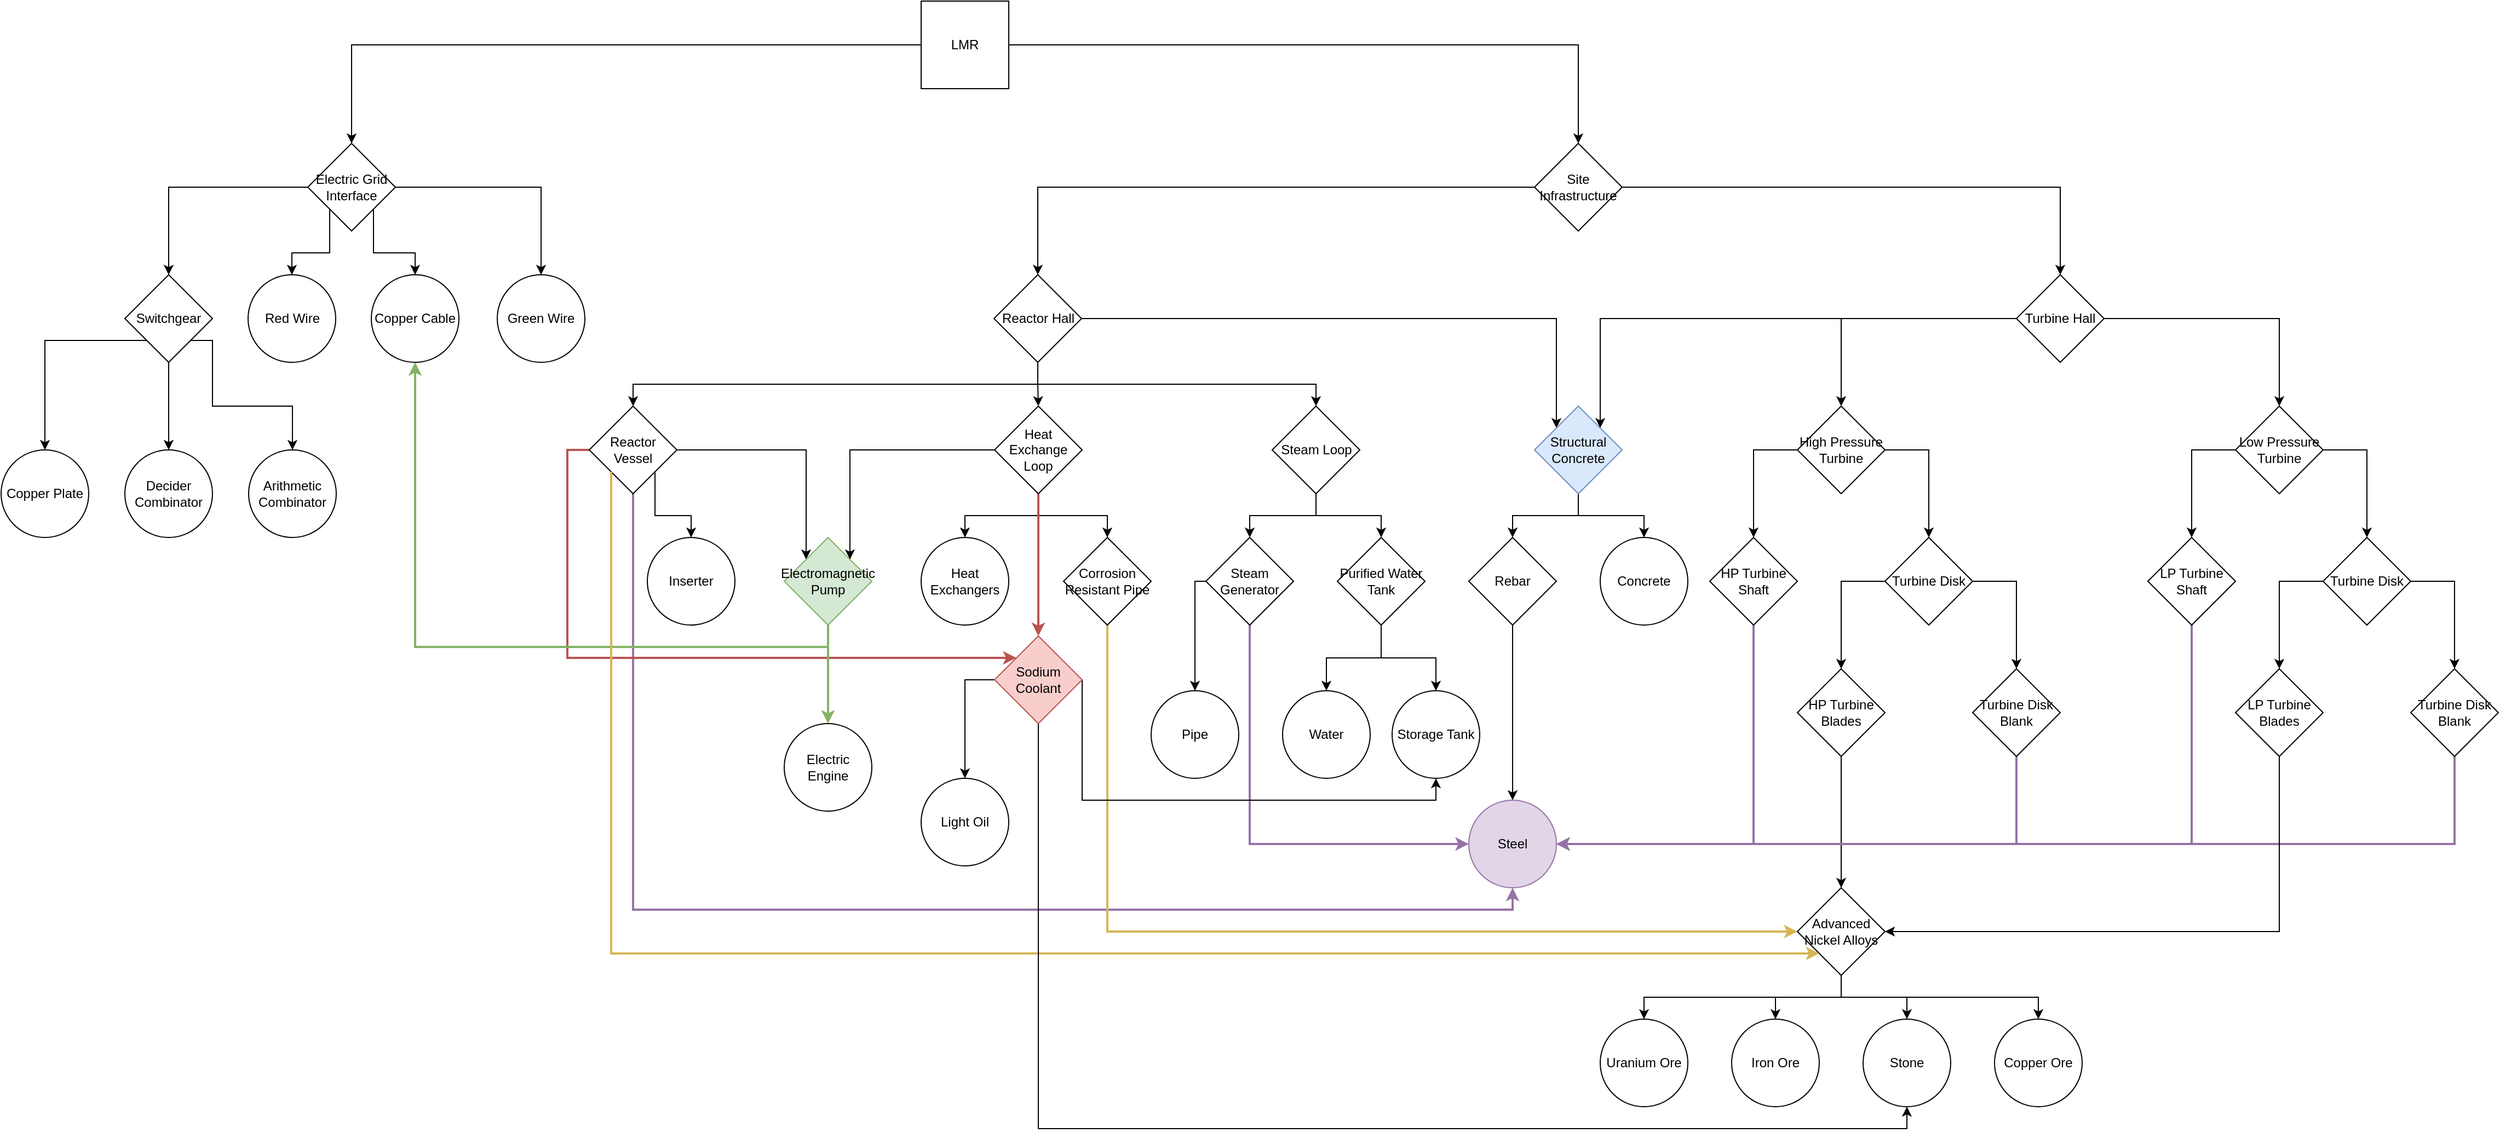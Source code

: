 <mxfile version="12.3.3" type="device" pages="1"><diagram id="UI7SyKGxKhyKQrscj81h" name="Page-1"><mxGraphModel dx="1592" dy="756" grid="1" gridSize="10" guides="1" tooltips="1" connect="1" arrows="1" fold="1" page="1" pageScale="1" pageWidth="850" pageHeight="1100" math="0" shadow="0"><root><mxCell id="0"/><mxCell id="1" parent="0"/><mxCell id="hFBdTby-wn61ELlSLy2C-46" style="edgeStyle=orthogonalEdgeStyle;rounded=0;orthogonalLoop=1;jettySize=auto;html=1;exitX=0;exitY=0.5;exitDx=0;exitDy=0;entryX=0.5;entryY=0;entryDx=0;entryDy=0;" parent="1" source="hFBdTby-wn61ELlSLy2C-1" target="hFBdTby-wn61ELlSLy2C-2" edge="1"><mxGeometry relative="1" as="geometry"/></mxCell><mxCell id="vLYxdxYtqHefEsJq_qMM-1" style="edgeStyle=orthogonalEdgeStyle;rounded=0;orthogonalLoop=1;jettySize=auto;html=1;exitX=1;exitY=0.5;exitDx=0;exitDy=0;entryX=0.5;entryY=0;entryDx=0;entryDy=0;" edge="1" parent="1" source="hFBdTby-wn61ELlSLy2C-1" target="hFBdTby-wn61ELlSLy2C-3"><mxGeometry relative="1" as="geometry"/></mxCell><mxCell id="hFBdTby-wn61ELlSLy2C-1" value="LMR" style="whiteSpace=wrap;html=1;aspect=fixed;" parent="1" vertex="1"><mxGeometry x="320" y="70" width="80" height="80" as="geometry"/></mxCell><mxCell id="hFBdTby-wn61ELlSLy2C-2" value="Electric Grid Interface" style="rhombus;whiteSpace=wrap;html=1;" parent="1" vertex="1"><mxGeometry x="-240" y="200" width="80" height="80" as="geometry"/></mxCell><mxCell id="hFBdTby-wn61ELlSLy2C-47" style="edgeStyle=orthogonalEdgeStyle;rounded=0;orthogonalLoop=1;jettySize=auto;html=1;exitX=1;exitY=0.5;exitDx=0;exitDy=0;entryX=0.5;entryY=0;entryDx=0;entryDy=0;" parent="1" source="hFBdTby-wn61ELlSLy2C-3" target="hFBdTby-wn61ELlSLy2C-5" edge="1"><mxGeometry relative="1" as="geometry"/></mxCell><mxCell id="vLYxdxYtqHefEsJq_qMM-2" style="edgeStyle=orthogonalEdgeStyle;rounded=0;orthogonalLoop=1;jettySize=auto;html=1;exitX=0;exitY=0.5;exitDx=0;exitDy=0;entryX=0.5;entryY=0;entryDx=0;entryDy=0;" edge="1" parent="1" source="hFBdTby-wn61ELlSLy2C-3" target="hFBdTby-wn61ELlSLy2C-4"><mxGeometry relative="1" as="geometry"/></mxCell><mxCell id="hFBdTby-wn61ELlSLy2C-3" value="Site Infrastructure" style="rhombus;whiteSpace=wrap;html=1;" parent="1" vertex="1"><mxGeometry x="880" y="200" width="80" height="80" as="geometry"/></mxCell><mxCell id="hFBdTby-wn61ELlSLy2C-126" style="edgeStyle=orthogonalEdgeStyle;rounded=0;orthogonalLoop=1;jettySize=auto;html=1;exitX=1;exitY=0.5;exitDx=0;exitDy=0;entryX=0;entryY=0;entryDx=0;entryDy=0;strokeWidth=1;" parent="1" source="hFBdTby-wn61ELlSLy2C-4" target="hFBdTby-wn61ELlSLy2C-60" edge="1"><mxGeometry relative="1" as="geometry"/></mxCell><mxCell id="hFBdTby-wn61ELlSLy2C-131" style="edgeStyle=orthogonalEdgeStyle;rounded=0;orthogonalLoop=1;jettySize=auto;html=1;exitX=0.5;exitY=1;exitDx=0;exitDy=0;strokeWidth=1;entryX=0.5;entryY=0;entryDx=0;entryDy=0;" parent="1" source="hFBdTby-wn61ELlSLy2C-4" target="hFBdTby-wn61ELlSLy2C-8" edge="1"><mxGeometry relative="1" as="geometry"><mxPoint x="650" y="441" as="targetPoint"/></mxGeometry></mxCell><mxCell id="hFBdTby-wn61ELlSLy2C-134" style="edgeStyle=orthogonalEdgeStyle;rounded=0;orthogonalLoop=1;jettySize=auto;html=1;exitX=0.5;exitY=1;exitDx=0;exitDy=0;entryX=0.5;entryY=0;entryDx=0;entryDy=0;strokeWidth=1;" parent="1" source="hFBdTby-wn61ELlSLy2C-4" target="hFBdTby-wn61ELlSLy2C-127" edge="1"><mxGeometry relative="1" as="geometry"/></mxCell><mxCell id="hFBdTby-wn61ELlSLy2C-135" style="edgeStyle=orthogonalEdgeStyle;rounded=0;orthogonalLoop=1;jettySize=auto;html=1;exitX=0.5;exitY=1;exitDx=0;exitDy=0;entryX=0.5;entryY=0;entryDx=0;entryDy=0;strokeWidth=1;" parent="1" source="hFBdTby-wn61ELlSLy2C-4" target="hFBdTby-wn61ELlSLy2C-6" edge="1"><mxGeometry relative="1" as="geometry"/></mxCell><mxCell id="hFBdTby-wn61ELlSLy2C-4" value="Reactor Hall" style="rhombus;whiteSpace=wrap;html=1;" parent="1" vertex="1"><mxGeometry x="386.5" y="320" width="80" height="80" as="geometry"/></mxCell><mxCell id="hFBdTby-wn61ELlSLy2C-29" style="edgeStyle=orthogonalEdgeStyle;rounded=0;orthogonalLoop=1;jettySize=auto;html=1;exitX=1;exitY=0.5;exitDx=0;exitDy=0;entryX=0.5;entryY=0;entryDx=0;entryDy=0;" parent="1" source="hFBdTby-wn61ELlSLy2C-5" target="hFBdTby-wn61ELlSLy2C-10" edge="1"><mxGeometry relative="1" as="geometry"/></mxCell><mxCell id="hFBdTby-wn61ELlSLy2C-31" style="edgeStyle=orthogonalEdgeStyle;rounded=0;orthogonalLoop=1;jettySize=auto;html=1;exitX=0;exitY=0.5;exitDx=0;exitDy=0;entryX=0.5;entryY=0;entryDx=0;entryDy=0;" parent="1" source="hFBdTby-wn61ELlSLy2C-5" target="hFBdTby-wn61ELlSLy2C-9" edge="1"><mxGeometry relative="1" as="geometry"/></mxCell><mxCell id="hFBdTby-wn61ELlSLy2C-61" style="edgeStyle=orthogonalEdgeStyle;rounded=0;orthogonalLoop=1;jettySize=auto;html=1;exitX=0;exitY=0.5;exitDx=0;exitDy=0;entryX=1;entryY=0;entryDx=0;entryDy=0;" parent="1" source="hFBdTby-wn61ELlSLy2C-5" target="hFBdTby-wn61ELlSLy2C-60" edge="1"><mxGeometry relative="1" as="geometry"/></mxCell><mxCell id="hFBdTby-wn61ELlSLy2C-5" value="Turbine Hall" style="rhombus;whiteSpace=wrap;html=1;" parent="1" vertex="1"><mxGeometry x="1320" y="320" width="80" height="80" as="geometry"/></mxCell><mxCell id="hFBdTby-wn61ELlSLy2C-110" style="edgeStyle=orthogonalEdgeStyle;rounded=0;orthogonalLoop=1;jettySize=auto;html=1;exitX=1;exitY=1;exitDx=0;exitDy=0;entryX=0.5;entryY=0;entryDx=0;entryDy=0;strokeWidth=1;" parent="1" source="hFBdTby-wn61ELlSLy2C-6" target="hFBdTby-wn61ELlSLy2C-122" edge="1"><mxGeometry relative="1" as="geometry"><mxPoint x="110" y="560" as="targetPoint"/></mxGeometry></mxCell><mxCell id="hFBdTby-wn61ELlSLy2C-118" style="edgeStyle=orthogonalEdgeStyle;rounded=0;orthogonalLoop=1;jettySize=auto;html=1;exitX=0.5;exitY=1;exitDx=0;exitDy=0;strokeWidth=2;entryX=0.5;entryY=1;entryDx=0;entryDy=0;fillColor=#e1d5e7;strokeColor=#9673a6;" parent="1" source="hFBdTby-wn61ELlSLy2C-6" target="hFBdTby-wn61ELlSLy2C-58" edge="1"><mxGeometry relative="1" as="geometry"><mxPoint x="848" y="910" as="targetPoint"/></mxGeometry></mxCell><mxCell id="hFBdTby-wn61ELlSLy2C-144" style="edgeStyle=orthogonalEdgeStyle;rounded=0;orthogonalLoop=1;jettySize=auto;html=1;exitX=1;exitY=0.5;exitDx=0;exitDy=0;entryX=0;entryY=0;entryDx=0;entryDy=0;strokeWidth=1;" parent="1" source="hFBdTby-wn61ELlSLy2C-6" target="hFBdTby-wn61ELlSLy2C-85" edge="1"><mxGeometry relative="1" as="geometry"/></mxCell><mxCell id="hFBdTby-wn61ELlSLy2C-149" style="edgeStyle=orthogonalEdgeStyle;rounded=0;orthogonalLoop=1;jettySize=auto;html=1;exitX=0;exitY=0.5;exitDx=0;exitDy=0;entryX=0;entryY=0;entryDx=0;entryDy=0;strokeWidth=2;fillColor=#f8cecc;strokeColor=#b85450;" parent="1" source="hFBdTby-wn61ELlSLy2C-6" target="hFBdTby-wn61ELlSLy2C-130" edge="1"><mxGeometry relative="1" as="geometry"><Array as="points"><mxPoint x="-3" y="480"/><mxPoint x="-3" y="670"/></Array></mxGeometry></mxCell><mxCell id="hFBdTby-wn61ELlSLy2C-6" value="Reactor Vessel" style="rhombus;whiteSpace=wrap;html=1;" parent="1" vertex="1"><mxGeometry x="17" y="440" width="80" height="80" as="geometry"/></mxCell><mxCell id="hFBdTby-wn61ELlSLy2C-71" style="edgeStyle=orthogonalEdgeStyle;rounded=0;orthogonalLoop=1;jettySize=auto;html=1;exitX=0.5;exitY=1;exitDx=0;exitDy=0;entryX=0.5;entryY=0;entryDx=0;entryDy=0;strokeWidth=1;" parent="1" source="hFBdTby-wn61ELlSLy2C-8" target="hFBdTby-wn61ELlSLy2C-68" edge="1"><mxGeometry relative="1" as="geometry"/></mxCell><mxCell id="hFBdTby-wn61ELlSLy2C-87" style="edgeStyle=orthogonalEdgeStyle;rounded=0;orthogonalLoop=1;jettySize=auto;html=1;exitX=0.5;exitY=1;exitDx=0;exitDy=0;entryX=0.5;entryY=0;entryDx=0;entryDy=0;strokeWidth=1;" parent="1" source="hFBdTby-wn61ELlSLy2C-8" target="hFBdTby-wn61ELlSLy2C-84" edge="1"><mxGeometry relative="1" as="geometry"/></mxCell><mxCell id="hFBdTby-wn61ELlSLy2C-8" value="Steam Loop" style="rhombus;whiteSpace=wrap;html=1;" parent="1" vertex="1"><mxGeometry x="640.5" y="440" width="80" height="80" as="geometry"/></mxCell><mxCell id="hFBdTby-wn61ELlSLy2C-15" style="edgeStyle=orthogonalEdgeStyle;rounded=0;orthogonalLoop=1;jettySize=auto;html=1;exitX=1;exitY=0.5;exitDx=0;exitDy=0;entryX=0.5;entryY=0;entryDx=0;entryDy=0;" parent="1" source="hFBdTby-wn61ELlSLy2C-9" target="hFBdTby-wn61ELlSLy2C-12" edge="1"><mxGeometry relative="1" as="geometry"/></mxCell><mxCell id="hFBdTby-wn61ELlSLy2C-20" style="edgeStyle=orthogonalEdgeStyle;rounded=0;orthogonalLoop=1;jettySize=auto;html=1;exitX=0;exitY=0.5;exitDx=0;exitDy=0;entryX=0.5;entryY=0;entryDx=0;entryDy=0;" parent="1" source="hFBdTby-wn61ELlSLy2C-9" target="hFBdTby-wn61ELlSLy2C-11" edge="1"><mxGeometry relative="1" as="geometry"/></mxCell><mxCell id="hFBdTby-wn61ELlSLy2C-9" value="High Pressure Turbine" style="rhombus;whiteSpace=wrap;html=1;" parent="1" vertex="1"><mxGeometry x="1120" y="440" width="80" height="80" as="geometry"/></mxCell><mxCell id="hFBdTby-wn61ELlSLy2C-27" style="edgeStyle=orthogonalEdgeStyle;rounded=0;orthogonalLoop=1;jettySize=auto;html=1;exitX=0;exitY=0.5;exitDx=0;exitDy=0;entryX=0.5;entryY=0;entryDx=0;entryDy=0;" parent="1" source="hFBdTby-wn61ELlSLy2C-10" target="hFBdTby-wn61ELlSLy2C-21" edge="1"><mxGeometry relative="1" as="geometry"/></mxCell><mxCell id="hFBdTby-wn61ELlSLy2C-28" style="edgeStyle=orthogonalEdgeStyle;rounded=0;orthogonalLoop=1;jettySize=auto;html=1;exitX=1;exitY=0.5;exitDx=0;exitDy=0;entryX=0.5;entryY=0;entryDx=0;entryDy=0;" parent="1" source="hFBdTby-wn61ELlSLy2C-10" target="hFBdTby-wn61ELlSLy2C-24" edge="1"><mxGeometry relative="1" as="geometry"/></mxCell><mxCell id="hFBdTby-wn61ELlSLy2C-10" value="Low Pressure Turbine" style="rhombus;whiteSpace=wrap;html=1;" parent="1" vertex="1"><mxGeometry x="1520" y="440" width="80" height="80" as="geometry"/></mxCell><mxCell id="hFBdTby-wn61ELlSLy2C-63" style="edgeStyle=orthogonalEdgeStyle;rounded=0;orthogonalLoop=1;jettySize=auto;html=1;exitX=0.5;exitY=1;exitDx=0;exitDy=0;entryX=1;entryY=0.5;entryDx=0;entryDy=0;fillColor=#e1d5e7;strokeColor=#9673a6;strokeWidth=2;" parent="1" source="hFBdTby-wn61ELlSLy2C-11" target="hFBdTby-wn61ELlSLy2C-58" edge="1"><mxGeometry relative="1" as="geometry"><Array as="points"><mxPoint x="1080" y="840"/></Array></mxGeometry></mxCell><mxCell id="hFBdTby-wn61ELlSLy2C-11" value="HP Turbine Shaft" style="rhombus;whiteSpace=wrap;html=1;" parent="1" vertex="1"><mxGeometry x="1040" y="560" width="80" height="80" as="geometry"/></mxCell><mxCell id="hFBdTby-wn61ELlSLy2C-16" style="edgeStyle=orthogonalEdgeStyle;rounded=0;orthogonalLoop=1;jettySize=auto;html=1;exitX=1;exitY=0.5;exitDx=0;exitDy=0;entryX=0.5;entryY=0;entryDx=0;entryDy=0;" parent="1" source="hFBdTby-wn61ELlSLy2C-12" target="hFBdTby-wn61ELlSLy2C-13" edge="1"><mxGeometry relative="1" as="geometry"/></mxCell><mxCell id="hFBdTby-wn61ELlSLy2C-17" style="edgeStyle=orthogonalEdgeStyle;rounded=0;orthogonalLoop=1;jettySize=auto;html=1;exitX=0;exitY=0.5;exitDx=0;exitDy=0;entryX=0.5;entryY=0;entryDx=0;entryDy=0;" parent="1" source="hFBdTby-wn61ELlSLy2C-12" target="hFBdTby-wn61ELlSLy2C-14" edge="1"><mxGeometry relative="1" as="geometry"/></mxCell><mxCell id="hFBdTby-wn61ELlSLy2C-12" value="Turbine Disk" style="rhombus;whiteSpace=wrap;html=1;" parent="1" vertex="1"><mxGeometry x="1200" y="560" width="80" height="80" as="geometry"/></mxCell><mxCell id="hFBdTby-wn61ELlSLy2C-64" style="edgeStyle=orthogonalEdgeStyle;rounded=0;orthogonalLoop=1;jettySize=auto;html=1;exitX=0.5;exitY=1;exitDx=0;exitDy=0;entryX=1;entryY=0.5;entryDx=0;entryDy=0;strokeWidth=2;fillColor=#e1d5e7;strokeColor=#9673a6;" parent="1" source="hFBdTby-wn61ELlSLy2C-13" target="hFBdTby-wn61ELlSLy2C-58" edge="1"><mxGeometry relative="1" as="geometry"><Array as="points"><mxPoint x="1320" y="840"/></Array></mxGeometry></mxCell><mxCell id="hFBdTby-wn61ELlSLy2C-13" value="Turbine Disk Blank" style="rhombus;whiteSpace=wrap;html=1;" parent="1" vertex="1"><mxGeometry x="1280" y="680" width="80" height="80" as="geometry"/></mxCell><mxCell id="hFBdTby-wn61ELlSLy2C-73" style="edgeStyle=orthogonalEdgeStyle;rounded=0;orthogonalLoop=1;jettySize=auto;html=1;exitX=0.5;exitY=1;exitDx=0;exitDy=0;entryX=0.5;entryY=0;entryDx=0;entryDy=0;strokeWidth=1;" parent="1" source="hFBdTby-wn61ELlSLy2C-14" target="hFBdTby-wn61ELlSLy2C-72" edge="1"><mxGeometry relative="1" as="geometry"/></mxCell><mxCell id="hFBdTby-wn61ELlSLy2C-14" value="HP Turbine Blades" style="rhombus;whiteSpace=wrap;html=1;" parent="1" vertex="1"><mxGeometry x="1120" y="680" width="80" height="80" as="geometry"/></mxCell><mxCell id="hFBdTby-wn61ELlSLy2C-83" style="edgeStyle=orthogonalEdgeStyle;rounded=0;orthogonalLoop=1;jettySize=auto;html=1;exitX=0.5;exitY=1;exitDx=0;exitDy=0;entryX=1;entryY=0.5;entryDx=0;entryDy=0;strokeWidth=2;fillColor=#e1d5e7;strokeColor=#9673a6;" parent="1" source="hFBdTby-wn61ELlSLy2C-21" target="hFBdTby-wn61ELlSLy2C-58" edge="1"><mxGeometry relative="1" as="geometry"/></mxCell><mxCell id="hFBdTby-wn61ELlSLy2C-21" value="LP Turbine Shaft" style="rhombus;whiteSpace=wrap;html=1;" parent="1" vertex="1"><mxGeometry x="1440" y="560" width="80" height="80" as="geometry"/></mxCell><mxCell id="hFBdTby-wn61ELlSLy2C-22" style="edgeStyle=orthogonalEdgeStyle;rounded=0;orthogonalLoop=1;jettySize=auto;html=1;exitX=1;exitY=0.5;exitDx=0;exitDy=0;entryX=0.5;entryY=0;entryDx=0;entryDy=0;" parent="1" source="hFBdTby-wn61ELlSLy2C-24" target="hFBdTby-wn61ELlSLy2C-25" edge="1"><mxGeometry relative="1" as="geometry"/></mxCell><mxCell id="hFBdTby-wn61ELlSLy2C-23" style="edgeStyle=orthogonalEdgeStyle;rounded=0;orthogonalLoop=1;jettySize=auto;html=1;exitX=0;exitY=0.5;exitDx=0;exitDy=0;entryX=0.5;entryY=0;entryDx=0;entryDy=0;" parent="1" source="hFBdTby-wn61ELlSLy2C-24" target="hFBdTby-wn61ELlSLy2C-26" edge="1"><mxGeometry relative="1" as="geometry"/></mxCell><mxCell id="hFBdTby-wn61ELlSLy2C-24" value="Turbine Disk" style="rhombus;whiteSpace=wrap;html=1;" parent="1" vertex="1"><mxGeometry x="1600" y="560" width="80" height="80" as="geometry"/></mxCell><mxCell id="hFBdTby-wn61ELlSLy2C-65" style="edgeStyle=orthogonalEdgeStyle;rounded=0;orthogonalLoop=1;jettySize=auto;html=1;exitX=0.5;exitY=1;exitDx=0;exitDy=0;entryX=1;entryY=0.5;entryDx=0;entryDy=0;strokeWidth=2;fillColor=#e1d5e7;strokeColor=#9673a6;" parent="1" source="hFBdTby-wn61ELlSLy2C-25" target="hFBdTby-wn61ELlSLy2C-58" edge="1"><mxGeometry relative="1" as="geometry"><Array as="points"><mxPoint x="1720" y="840"/></Array></mxGeometry></mxCell><mxCell id="hFBdTby-wn61ELlSLy2C-25" value="Turbine Disk Blank" style="rhombus;whiteSpace=wrap;html=1;" parent="1" vertex="1"><mxGeometry x="1680" y="680" width="80" height="80" as="geometry"/></mxCell><mxCell id="hFBdTby-wn61ELlSLy2C-82" style="edgeStyle=orthogonalEdgeStyle;rounded=0;orthogonalLoop=1;jettySize=auto;html=1;exitX=0.5;exitY=1;exitDx=0;exitDy=0;entryX=1;entryY=0.5;entryDx=0;entryDy=0;strokeWidth=1;" parent="1" source="hFBdTby-wn61ELlSLy2C-26" target="hFBdTby-wn61ELlSLy2C-72" edge="1"><mxGeometry relative="1" as="geometry"/></mxCell><mxCell id="hFBdTby-wn61ELlSLy2C-26" value="LP Turbine Blades" style="rhombus;whiteSpace=wrap;html=1;" parent="1" vertex="1"><mxGeometry x="1520" y="680" width="80" height="80" as="geometry"/></mxCell><mxCell id="hFBdTby-wn61ELlSLy2C-32" style="edgeStyle=orthogonalEdgeStyle;rounded=0;orthogonalLoop=1;jettySize=auto;html=1;strokeWidth=1;exitX=1;exitY=1;exitDx=0;exitDy=0;" parent="1" source="hFBdTby-wn61ELlSLy2C-2" target="hFBdTby-wn61ELlSLy2C-41" edge="1"><mxGeometry relative="1" as="geometry"><mxPoint x="-142" y="270" as="sourcePoint"/></mxGeometry></mxCell><mxCell id="hFBdTby-wn61ELlSLy2C-33" style="edgeStyle=orthogonalEdgeStyle;rounded=0;orthogonalLoop=1;jettySize=auto;html=1;entryX=0.5;entryY=0;entryDx=0;entryDy=0;strokeWidth=1;exitX=0;exitY=1;exitDx=0;exitDy=0;" parent="1" source="hFBdTby-wn61ELlSLy2C-2" target="hFBdTby-wn61ELlSLy2C-40" edge="1"><mxGeometry relative="1" as="geometry"><mxPoint x="-250" y="270" as="sourcePoint"/></mxGeometry></mxCell><mxCell id="hFBdTby-wn61ELlSLy2C-34" style="edgeStyle=orthogonalEdgeStyle;rounded=0;orthogonalLoop=1;jettySize=auto;html=1;entryX=0.5;entryY=0;entryDx=0;entryDy=0;strokeWidth=1;exitX=1;exitY=0.5;exitDx=0;exitDy=0;" parent="1" source="hFBdTby-wn61ELlSLy2C-2" target="hFBdTby-wn61ELlSLy2C-42" edge="1"><mxGeometry relative="1" as="geometry"><mxPoint x="-120" y="210" as="sourcePoint"/></mxGeometry></mxCell><mxCell id="hFBdTby-wn61ELlSLy2C-35" style="edgeStyle=orthogonalEdgeStyle;rounded=0;orthogonalLoop=1;jettySize=auto;html=1;entryX=0.5;entryY=0;entryDx=0;entryDy=0;strokeWidth=1;exitX=0;exitY=0.5;exitDx=0;exitDy=0;" parent="1" source="hFBdTby-wn61ELlSLy2C-2" target="hFBdTby-wn61ELlSLy2C-39" edge="1"><mxGeometry relative="1" as="geometry"><mxPoint x="-260" y="220" as="sourcePoint"/></mxGeometry></mxCell><mxCell id="hFBdTby-wn61ELlSLy2C-36" style="edgeStyle=orthogonalEdgeStyle;rounded=0;orthogonalLoop=1;jettySize=auto;html=1;exitX=0;exitY=1;exitDx=0;exitDy=0;entryX=0.5;entryY=0;entryDx=0;entryDy=0;strokeWidth=1;" parent="1" source="hFBdTby-wn61ELlSLy2C-39" target="hFBdTby-wn61ELlSLy2C-45" edge="1"><mxGeometry relative="1" as="geometry"/></mxCell><mxCell id="hFBdTby-wn61ELlSLy2C-37" style="edgeStyle=orthogonalEdgeStyle;rounded=0;orthogonalLoop=1;jettySize=auto;html=1;exitX=0.5;exitY=1;exitDx=0;exitDy=0;entryX=0.5;entryY=0;entryDx=0;entryDy=0;strokeWidth=1;" parent="1" source="hFBdTby-wn61ELlSLy2C-39" target="hFBdTby-wn61ELlSLy2C-44" edge="1"><mxGeometry relative="1" as="geometry"/></mxCell><mxCell id="hFBdTby-wn61ELlSLy2C-38" style="edgeStyle=orthogonalEdgeStyle;rounded=0;orthogonalLoop=1;jettySize=auto;html=1;exitX=1;exitY=1;exitDx=0;exitDy=0;entryX=0.5;entryY=0;entryDx=0;entryDy=0;strokeWidth=1;" parent="1" source="hFBdTby-wn61ELlSLy2C-39" target="hFBdTby-wn61ELlSLy2C-43" edge="1"><mxGeometry relative="1" as="geometry"><Array as="points"><mxPoint x="-327" y="380"/><mxPoint x="-327" y="440"/><mxPoint x="-254" y="440"/></Array></mxGeometry></mxCell><mxCell id="hFBdTby-wn61ELlSLy2C-39" value="Switchgear" style="rhombus;whiteSpace=wrap;html=1;" parent="1" vertex="1"><mxGeometry x="-407" y="320" width="80" height="80" as="geometry"/></mxCell><mxCell id="hFBdTby-wn61ELlSLy2C-40" value="Red Wire" style="ellipse;whiteSpace=wrap;html=1;aspect=fixed;" parent="1" vertex="1"><mxGeometry x="-294.5" y="320" width="80" height="80" as="geometry"/></mxCell><mxCell id="hFBdTby-wn61ELlSLy2C-41" value="Copper Cable" style="ellipse;whiteSpace=wrap;html=1;aspect=fixed;" parent="1" vertex="1"><mxGeometry x="-182" y="320" width="80" height="80" as="geometry"/></mxCell><mxCell id="hFBdTby-wn61ELlSLy2C-42" value="Green Wire" style="ellipse;whiteSpace=wrap;html=1;aspect=fixed;" parent="1" vertex="1"><mxGeometry x="-67" y="320" width="80" height="80" as="geometry"/></mxCell><mxCell id="hFBdTby-wn61ELlSLy2C-43" value="Arithmetic Combinator" style="ellipse;whiteSpace=wrap;html=1;aspect=fixed;" parent="1" vertex="1"><mxGeometry x="-294" y="480" width="80" height="80" as="geometry"/></mxCell><mxCell id="hFBdTby-wn61ELlSLy2C-44" value="Decider Combinator" style="ellipse;whiteSpace=wrap;html=1;aspect=fixed;" parent="1" vertex="1"><mxGeometry x="-407" y="480" width="80" height="80" as="geometry"/></mxCell><mxCell id="hFBdTby-wn61ELlSLy2C-45" value="Copper Plate" style="ellipse;whiteSpace=wrap;html=1;aspect=fixed;" parent="1" vertex="1"><mxGeometry x="-520" y="480" width="80" height="80" as="geometry"/></mxCell><mxCell id="hFBdTby-wn61ELlSLy2C-54" style="edgeStyle=orthogonalEdgeStyle;rounded=0;orthogonalLoop=1;jettySize=auto;html=1;exitX=0.5;exitY=1;exitDx=0;exitDy=0;entryX=0.5;entryY=0;entryDx=0;entryDy=0;" parent="1" source="hFBdTby-wn61ELlSLy2C-60" target="hFBdTby-wn61ELlSLy2C-59" edge="1"><mxGeometry relative="1" as="geometry"><mxPoint x="1240" y="190" as="targetPoint"/></mxGeometry></mxCell><mxCell id="hFBdTby-wn61ELlSLy2C-55" style="edgeStyle=orthogonalEdgeStyle;rounded=0;orthogonalLoop=1;jettySize=auto;html=1;exitX=0.5;exitY=1;exitDx=0;exitDy=0;entryX=0.5;entryY=0;entryDx=0;entryDy=0;" parent="1" source="hFBdTby-wn61ELlSLy2C-60" target="hFBdTby-wn61ELlSLy2C-57" edge="1"><mxGeometry relative="1" as="geometry"/></mxCell><mxCell id="hFBdTby-wn61ELlSLy2C-56" style="edgeStyle=orthogonalEdgeStyle;rounded=0;orthogonalLoop=1;jettySize=auto;html=1;exitX=0.5;exitY=1;exitDx=0;exitDy=0;entryX=0.5;entryY=0;entryDx=0;entryDy=0;" parent="1" source="hFBdTby-wn61ELlSLy2C-57" target="hFBdTby-wn61ELlSLy2C-58" edge="1"><mxGeometry relative="1" as="geometry"/></mxCell><mxCell id="hFBdTby-wn61ELlSLy2C-57" value="Rebar" style="rhombus;whiteSpace=wrap;html=1;" parent="1" vertex="1"><mxGeometry x="820" y="560" width="80" height="80" as="geometry"/></mxCell><mxCell id="hFBdTby-wn61ELlSLy2C-58" value="Steel" style="ellipse;whiteSpace=wrap;html=1;aspect=fixed;fontFamily=Helvetica;fontSize=12;align=center;strokeColor=#9673a6;fillColor=#e1d5e7;" parent="1" vertex="1"><mxGeometry x="820" y="800" width="80" height="80" as="geometry"/></mxCell><mxCell id="hFBdTby-wn61ELlSLy2C-59" value="&lt;div&gt;Concrete&lt;/div&gt;" style="ellipse;whiteSpace=wrap;html=1;aspect=fixed;fontFamily=Helvetica;fontSize=12;fontColor=#000000;align=center;strokeColor=#000000;fillColor=#ffffff;" parent="1" vertex="1"><mxGeometry x="940" y="560" width="80" height="80" as="geometry"/></mxCell><mxCell id="hFBdTby-wn61ELlSLy2C-60" value="Structural Concrete" style="rhombus;whiteSpace=wrap;html=1;fillColor=#dae8fc;strokeColor=#6c8ebf;" parent="1" vertex="1"><mxGeometry x="880" y="440" width="80" height="80" as="geometry"/></mxCell><mxCell id="hFBdTby-wn61ELlSLy2C-66" style="edgeStyle=orthogonalEdgeStyle;rounded=0;orthogonalLoop=1;jettySize=auto;html=1;exitX=0.5;exitY=1;exitDx=0;exitDy=0;" parent="1" source="hFBdTby-wn61ELlSLy2C-68" target="hFBdTby-wn61ELlSLy2C-70" edge="1"><mxGeometry relative="1" as="geometry"/></mxCell><mxCell id="hFBdTby-wn61ELlSLy2C-67" style="edgeStyle=orthogonalEdgeStyle;rounded=0;orthogonalLoop=1;jettySize=auto;html=1;exitX=0.5;exitY=1;exitDx=0;exitDy=0;entryX=0.5;entryY=0;entryDx=0;entryDy=0;" parent="1" source="hFBdTby-wn61ELlSLy2C-68" target="hFBdTby-wn61ELlSLy2C-69" edge="1"><mxGeometry relative="1" as="geometry"/></mxCell><mxCell id="hFBdTby-wn61ELlSLy2C-68" value="Purified Water Tank" style="rhombus;whiteSpace=wrap;html=1;" parent="1" vertex="1"><mxGeometry x="700" y="560" width="80" height="80" as="geometry"/></mxCell><mxCell id="hFBdTby-wn61ELlSLy2C-69" value="Water" style="ellipse;whiteSpace=wrap;html=1;aspect=fixed;fontFamily=Helvetica;fontSize=12;fontColor=#000000;align=center;strokeColor=#000000;fillColor=#ffffff;" parent="1" vertex="1"><mxGeometry x="650" y="700" width="80" height="80" as="geometry"/></mxCell><mxCell id="hFBdTby-wn61ELlSLy2C-70" value="Storage Tank" style="ellipse;whiteSpace=wrap;html=1;aspect=fixed;fontFamily=Helvetica;fontSize=12;fontColor=#000000;align=center;strokeColor=#000000;fillColor=#ffffff;" parent="1" vertex="1"><mxGeometry x="750" y="700" width="80" height="80" as="geometry"/></mxCell><mxCell id="hFBdTby-wn61ELlSLy2C-78" style="edgeStyle=orthogonalEdgeStyle;rounded=0;orthogonalLoop=1;jettySize=auto;html=1;exitX=0.5;exitY=1;exitDx=0;exitDy=0;entryX=0.5;entryY=0;entryDx=0;entryDy=0;strokeWidth=1;" parent="1" source="hFBdTby-wn61ELlSLy2C-72" target="hFBdTby-wn61ELlSLy2C-74" edge="1"><mxGeometry relative="1" as="geometry"/></mxCell><mxCell id="hFBdTby-wn61ELlSLy2C-79" style="edgeStyle=orthogonalEdgeStyle;rounded=0;orthogonalLoop=1;jettySize=auto;html=1;exitX=0.5;exitY=1;exitDx=0;exitDy=0;entryX=0.5;entryY=0;entryDx=0;entryDy=0;strokeWidth=1;" parent="1" source="hFBdTby-wn61ELlSLy2C-72" target="hFBdTby-wn61ELlSLy2C-77" edge="1"><mxGeometry relative="1" as="geometry"/></mxCell><mxCell id="hFBdTby-wn61ELlSLy2C-80" style="edgeStyle=orthogonalEdgeStyle;rounded=0;orthogonalLoop=1;jettySize=auto;html=1;exitX=0.5;exitY=1;exitDx=0;exitDy=0;entryX=0.5;entryY=0;entryDx=0;entryDy=0;strokeWidth=1;" parent="1" source="hFBdTby-wn61ELlSLy2C-72" target="hFBdTby-wn61ELlSLy2C-75" edge="1"><mxGeometry relative="1" as="geometry"/></mxCell><mxCell id="hFBdTby-wn61ELlSLy2C-81" style="edgeStyle=orthogonalEdgeStyle;rounded=0;orthogonalLoop=1;jettySize=auto;html=1;exitX=0.5;exitY=1;exitDx=0;exitDy=0;entryX=0.5;entryY=0;entryDx=0;entryDy=0;strokeWidth=1;" parent="1" source="hFBdTby-wn61ELlSLy2C-72" target="hFBdTby-wn61ELlSLy2C-76" edge="1"><mxGeometry relative="1" as="geometry"/></mxCell><mxCell id="hFBdTby-wn61ELlSLy2C-72" value="&lt;div&gt;Advanced Nickel Alloys&lt;/div&gt;" style="rhombus;whiteSpace=wrap;html=1;" parent="1" vertex="1"><mxGeometry x="1120" y="880" width="80" height="80" as="geometry"/></mxCell><mxCell id="hFBdTby-wn61ELlSLy2C-74" value="Iron Ore" style="ellipse;whiteSpace=wrap;html=1;aspect=fixed;" parent="1" vertex="1"><mxGeometry x="1060" y="1000" width="80" height="80" as="geometry"/></mxCell><mxCell id="hFBdTby-wn61ELlSLy2C-75" value="Stone" style="ellipse;whiteSpace=wrap;html=1;aspect=fixed;" parent="1" vertex="1"><mxGeometry x="1180" y="1000" width="80" height="80" as="geometry"/></mxCell><mxCell id="hFBdTby-wn61ELlSLy2C-76" value="Copper Ore" style="ellipse;whiteSpace=wrap;html=1;aspect=fixed;" parent="1" vertex="1"><mxGeometry x="1300" y="1000" width="80" height="80" as="geometry"/></mxCell><mxCell id="hFBdTby-wn61ELlSLy2C-77" value="&lt;div&gt;Uranium Ore&lt;/div&gt;" style="ellipse;whiteSpace=wrap;html=1;aspect=fixed;" parent="1" vertex="1"><mxGeometry x="940" y="1000" width="80" height="80" as="geometry"/></mxCell><mxCell id="hFBdTby-wn61ELlSLy2C-86" style="edgeStyle=orthogonalEdgeStyle;rounded=0;orthogonalLoop=1;jettySize=auto;html=1;exitX=0.5;exitY=1;exitDx=0;exitDy=0;entryX=0;entryY=0.5;entryDx=0;entryDy=0;strokeWidth=2;fillColor=#e1d5e7;strokeColor=#9673a6;" parent="1" source="hFBdTby-wn61ELlSLy2C-84" target="hFBdTby-wn61ELlSLy2C-58" edge="1"><mxGeometry relative="1" as="geometry"/></mxCell><mxCell id="hFBdTby-wn61ELlSLy2C-89" style="edgeStyle=orthogonalEdgeStyle;rounded=0;orthogonalLoop=1;jettySize=auto;html=1;exitX=0;exitY=0.5;exitDx=0;exitDy=0;entryX=0.5;entryY=0;entryDx=0;entryDy=0;strokeWidth=1;" parent="1" source="hFBdTby-wn61ELlSLy2C-84" target="hFBdTby-wn61ELlSLy2C-115" edge="1"><mxGeometry relative="1" as="geometry"><mxPoint x="570" y="520" as="targetPoint"/><Array as="points"><mxPoint x="570" y="600"/></Array></mxGeometry></mxCell><mxCell id="hFBdTby-wn61ELlSLy2C-84" value="Steam Generator" style="rhombus;whiteSpace=wrap;html=1;" parent="1" vertex="1"><mxGeometry x="580" y="560" width="80" height="80" as="geometry"/></mxCell><mxCell id="hFBdTby-wn61ELlSLy2C-97" style="edgeStyle=orthogonalEdgeStyle;rounded=0;orthogonalLoop=1;jettySize=auto;html=1;exitX=0.5;exitY=1;exitDx=0;exitDy=0;entryX=0.5;entryY=0;entryDx=0;entryDy=0;strokeWidth=2;fillColor=#d5e8d4;strokeColor=#82b366;" parent="1" source="hFBdTby-wn61ELlSLy2C-85" target="hFBdTby-wn61ELlSLy2C-96" edge="1"><mxGeometry relative="1" as="geometry"/></mxCell><mxCell id="hFBdTby-wn61ELlSLy2C-98" style="edgeStyle=orthogonalEdgeStyle;rounded=0;orthogonalLoop=1;jettySize=auto;html=1;exitX=0.5;exitY=1;exitDx=0;exitDy=0;entryX=0.5;entryY=1;entryDx=0;entryDy=0;strokeWidth=2;fillColor=#d5e8d4;strokeColor=#82b366;" parent="1" source="hFBdTby-wn61ELlSLy2C-85" target="hFBdTby-wn61ELlSLy2C-41" edge="1"><mxGeometry relative="1" as="geometry"/></mxCell><mxCell id="hFBdTby-wn61ELlSLy2C-85" value="Electromagnetic Pump" style="rhombus;whiteSpace=wrap;html=1;fillColor=#d5e8d4;strokeColor=#82b366;" parent="1" vertex="1"><mxGeometry x="195" y="560" width="80" height="80" as="geometry"/></mxCell><mxCell id="hFBdTby-wn61ELlSLy2C-96" value="Electric Engine" style="ellipse;whiteSpace=wrap;html=1;aspect=fixed;" parent="1" vertex="1"><mxGeometry x="195" y="730" width="80" height="80" as="geometry"/></mxCell><mxCell id="hFBdTby-wn61ELlSLy2C-104" value="Heat Exchangers" style="ellipse;whiteSpace=wrap;html=1;aspect=fixed;" parent="1" vertex="1"><mxGeometry x="320" y="560" width="80" height="80" as="geometry"/></mxCell><mxCell id="hFBdTby-wn61ELlSLy2C-146" style="edgeStyle=orthogonalEdgeStyle;rounded=0;orthogonalLoop=1;jettySize=auto;html=1;exitX=0;exitY=1;exitDx=0;exitDy=0;strokeWidth=2;entryX=0;entryY=1;entryDx=0;entryDy=0;fillColor=#fff2cc;strokeColor=#d6b656;" parent="1" source="hFBdTby-wn61ELlSLy2C-6" target="hFBdTby-wn61ELlSLy2C-72" edge="1"><mxGeometry relative="1" as="geometry"><mxPoint x="-20" y="940" as="targetPoint"/><mxPoint y="640" as="sourcePoint"/><Array as="points"><mxPoint x="37" y="940"/></Array></mxGeometry></mxCell><mxCell id="hFBdTby-wn61ELlSLy2C-116" style="edgeStyle=orthogonalEdgeStyle;rounded=0;orthogonalLoop=1;jettySize=auto;html=1;exitX=0.5;exitY=1;exitDx=0;exitDy=0;strokeWidth=2;entryX=0;entryY=0.5;entryDx=0;entryDy=0;fillColor=#fff2cc;strokeColor=#d6b656;" parent="1" source="hFBdTby-wn61ELlSLy2C-114" target="hFBdTby-wn61ELlSLy2C-72" edge="1"><mxGeometry relative="1" as="geometry"><mxPoint x="1108" y="950" as="targetPoint"/><Array as="points"><mxPoint x="490" y="920"/></Array></mxGeometry></mxCell><mxCell id="hFBdTby-wn61ELlSLy2C-114" value="Corrosion Resistant Pipe" style="rhombus;whiteSpace=wrap;html=1;" parent="1" vertex="1"><mxGeometry x="450" y="560" width="80" height="80" as="geometry"/></mxCell><mxCell id="hFBdTby-wn61ELlSLy2C-115" value="Pipe" style="ellipse;whiteSpace=wrap;html=1;aspect=fixed;" parent="1" vertex="1"><mxGeometry x="530" y="700" width="80" height="80" as="geometry"/></mxCell><mxCell id="hFBdTby-wn61ELlSLy2C-122" value="Inserter" style="ellipse;whiteSpace=wrap;html=1;aspect=fixed;" parent="1" vertex="1"><mxGeometry x="70" y="560" width="80" height="80" as="geometry"/></mxCell><mxCell id="hFBdTby-wn61ELlSLy2C-132" style="edgeStyle=orthogonalEdgeStyle;rounded=0;orthogonalLoop=1;jettySize=auto;html=1;exitX=0.5;exitY=1;exitDx=0;exitDy=0;entryX=0.5;entryY=0;entryDx=0;entryDy=0;strokeWidth=1;" parent="1" source="hFBdTby-wn61ELlSLy2C-127" target="hFBdTby-wn61ELlSLy2C-114" edge="1"><mxGeometry relative="1" as="geometry"/></mxCell><mxCell id="hFBdTby-wn61ELlSLy2C-133" style="edgeStyle=orthogonalEdgeStyle;rounded=0;orthogonalLoop=1;jettySize=auto;html=1;exitX=0.5;exitY=1;exitDx=0;exitDy=0;entryX=0.5;entryY=0;entryDx=0;entryDy=0;strokeWidth=1;" parent="1" source="hFBdTby-wn61ELlSLy2C-127" target="hFBdTby-wn61ELlSLy2C-104" edge="1"><mxGeometry relative="1" as="geometry"/></mxCell><mxCell id="hFBdTby-wn61ELlSLy2C-137" style="edgeStyle=orthogonalEdgeStyle;rounded=0;orthogonalLoop=1;jettySize=auto;html=1;exitX=0.5;exitY=1;exitDx=0;exitDy=0;entryX=0.5;entryY=0;entryDx=0;entryDy=0;strokeWidth=2;fillColor=#f8cecc;strokeColor=#b85450;" parent="1" source="hFBdTby-wn61ELlSLy2C-127" target="hFBdTby-wn61ELlSLy2C-130" edge="1"><mxGeometry relative="1" as="geometry"/></mxCell><mxCell id="hFBdTby-wn61ELlSLy2C-145" style="edgeStyle=orthogonalEdgeStyle;rounded=0;orthogonalLoop=1;jettySize=auto;html=1;exitX=0;exitY=0.5;exitDx=0;exitDy=0;entryX=1;entryY=0;entryDx=0;entryDy=0;strokeWidth=1;" parent="1" source="hFBdTby-wn61ELlSLy2C-127" target="hFBdTby-wn61ELlSLy2C-85" edge="1"><mxGeometry relative="1" as="geometry"/></mxCell><mxCell id="hFBdTby-wn61ELlSLy2C-127" value="Heat Exchange Loop" style="rhombus;whiteSpace=wrap;html=1;" parent="1" vertex="1"><mxGeometry x="387" y="440" width="80" height="80" as="geometry"/></mxCell><mxCell id="hFBdTby-wn61ELlSLy2C-138" style="edgeStyle=orthogonalEdgeStyle;rounded=0;orthogonalLoop=1;jettySize=auto;html=1;exitX=0.5;exitY=1;exitDx=0;exitDy=0;entryX=0.5;entryY=1;entryDx=0;entryDy=0;strokeWidth=1;" parent="1" source="hFBdTby-wn61ELlSLy2C-130" target="hFBdTby-wn61ELlSLy2C-75" edge="1"><mxGeometry relative="1" as="geometry"/></mxCell><mxCell id="hFBdTby-wn61ELlSLy2C-142" style="edgeStyle=orthogonalEdgeStyle;rounded=0;orthogonalLoop=1;jettySize=auto;html=1;exitX=0;exitY=0.5;exitDx=0;exitDy=0;entryX=0.5;entryY=0;entryDx=0;entryDy=0;strokeWidth=1;" parent="1" source="hFBdTby-wn61ELlSLy2C-130" target="hFBdTby-wn61ELlSLy2C-139" edge="1"><mxGeometry relative="1" as="geometry"/></mxCell><mxCell id="hFBdTby-wn61ELlSLy2C-143" style="edgeStyle=orthogonalEdgeStyle;rounded=0;orthogonalLoop=1;jettySize=auto;html=1;exitX=1;exitY=0.5;exitDx=0;exitDy=0;entryX=0.5;entryY=1;entryDx=0;entryDy=0;strokeWidth=1;" parent="1" source="hFBdTby-wn61ELlSLy2C-130" target="hFBdTby-wn61ELlSLy2C-70" edge="1"><mxGeometry relative="1" as="geometry"><Array as="points"><mxPoint x="467" y="800"/><mxPoint x="790" y="800"/></Array></mxGeometry></mxCell><mxCell id="hFBdTby-wn61ELlSLy2C-130" value="Sodium Coolant" style="rhombus;whiteSpace=wrap;html=1;fillColor=#f8cecc;strokeColor=#b85450;" parent="1" vertex="1"><mxGeometry x="387" y="650" width="80" height="80" as="geometry"/></mxCell><mxCell id="hFBdTby-wn61ELlSLy2C-139" value="Light Oil" style="ellipse;whiteSpace=wrap;html=1;aspect=fixed;" parent="1" vertex="1"><mxGeometry x="320" y="780" width="80" height="80" as="geometry"/></mxCell></root></mxGraphModel></diagram></mxfile>